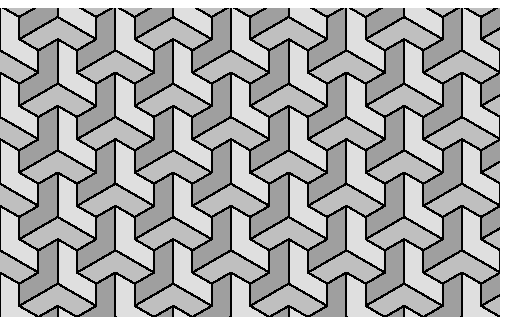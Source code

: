 \documentclass{standalone}
\usepackage{luamplib}
\begin{document}
\begin{mplibcode}
beginfig(1);
  numeric s; s = 8;
  path atom;
  atom = origin
  -- (2s,0) rotated -30 -- (2s,0) rotated -30 + (0,s)
  -- ( s,0) rotated  30 -- ( s,0) rotated  30 + (0,s)
  -- (0,2s) -- cycle;

  picture p[];
  for i=0 upto 2:
    p[i] = image(
      fill atom rotated -120i withcolor (7/8 - 1/8i) ;
      draw atom rotated -120i;
    );
  endfor

  pair u, v; 
  u = point 3 of atom - point 1 of atom rotated -120;
  v = u rotated 60;

  n = 13;
  for i=-n upto n:
    for j=-n upto n:
      forsuffixes $=0,1,2:
        draw p$ shifted (i*u + j*v);
      endfor
    endfor
  endfor

  clip currentpicture to 
      unitsquare shifted -(1/2,1/2) scaled 5in yscaled 0.618;
endfig;
\end{mplibcode}
\end{document}
